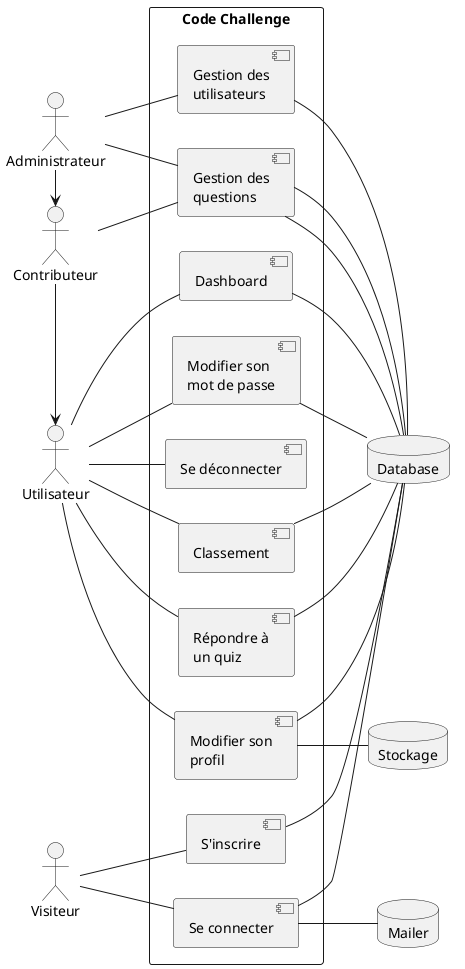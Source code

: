 @startuml
left to right direction
skinparam packageStyle rectangle
actor Visiteur
actor Utilisateur
actor Contributeur
actor Administrateur
database Database
database Mailer
database Stockage
rectangle "Code Challenge" {
  Visiteur -- [Se connecter]
  Visiteur -- [S'inscrire]
  [Se connecter] -- Database
  [Se connecter] -- Mailer
  [S'inscrire] -- Database
  Utilisateur -- [Se déconnecter]
  Utilisateur -- [Répondre à\nun quiz]
  Utilisateur -- [Dashboard]
  Utilisateur -- [Modifier son\nmot de passe]
  Utilisateur -- [Modifier son\nprofil]
  Utilisateur -- [Classement]
  [Répondre à\nun quiz] -- Database
  [Dashboard] -- Database
  [Modifier son\nmot de passe] -- Database
  [Modifier son\nprofil] -- Database
  [Modifier son\nprofil] -- Stockage
  [Classement] -- Database
  Contributeur -- [Gestion des\nquestions]
  [Gestion des\nquestions] -- Database
  Administrateur -- [Gestion des\nutilisateurs]
  Administrateur -- [Gestion des\nquestions]
  [Gestion des\nutilisateurs] -- Database
  [Gestion des\nquestions] -- Database
}
Contributeur -> Utilisateur
Administrateur -> Contributeur
@enduml